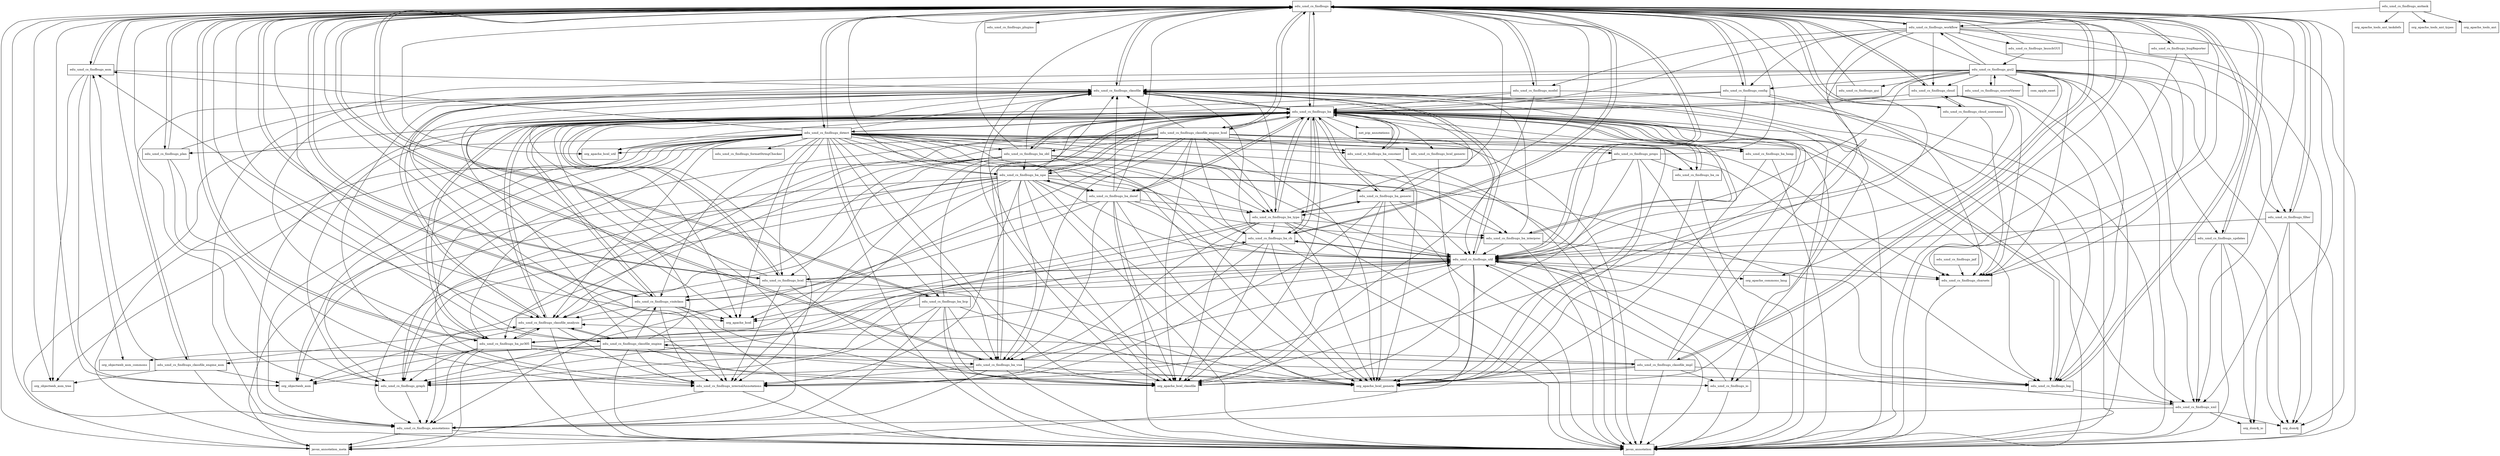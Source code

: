 digraph findbugs_package_dependencies {
  node [shape = box, fontsize=10.0];
  edu_umd_cs_findbugs -> edu_umd_cs_findbugs_annotations;
  edu_umd_cs_findbugs -> edu_umd_cs_findbugs_asm;
  edu_umd_cs_findbugs -> edu_umd_cs_findbugs_ba;
  edu_umd_cs_findbugs -> edu_umd_cs_findbugs_ba_bcp;
  edu_umd_cs_findbugs -> edu_umd_cs_findbugs_ba_ch;
  edu_umd_cs_findbugs -> edu_umd_cs_findbugs_ba_generic;
  edu_umd_cs_findbugs -> edu_umd_cs_findbugs_ba_jsr305;
  edu_umd_cs_findbugs -> edu_umd_cs_findbugs_ba_vna;
  edu_umd_cs_findbugs -> edu_umd_cs_findbugs_bcel;
  edu_umd_cs_findbugs -> edu_umd_cs_findbugs_bugReporter;
  edu_umd_cs_findbugs -> edu_umd_cs_findbugs_charsets;
  edu_umd_cs_findbugs -> edu_umd_cs_findbugs_classfile;
  edu_umd_cs_findbugs -> edu_umd_cs_findbugs_classfile_analysis;
  edu_umd_cs_findbugs -> edu_umd_cs_findbugs_classfile_engine;
  edu_umd_cs_findbugs -> edu_umd_cs_findbugs_classfile_engine_asm;
  edu_umd_cs_findbugs -> edu_umd_cs_findbugs_classfile_engine_bcel;
  edu_umd_cs_findbugs -> edu_umd_cs_findbugs_classfile_impl;
  edu_umd_cs_findbugs -> edu_umd_cs_findbugs_cloud;
  edu_umd_cs_findbugs -> edu_umd_cs_findbugs_cloud_username;
  edu_umd_cs_findbugs -> edu_umd_cs_findbugs_config;
  edu_umd_cs_findbugs -> edu_umd_cs_findbugs_detect;
  edu_umd_cs_findbugs -> edu_umd_cs_findbugs_filter;
  edu_umd_cs_findbugs -> edu_umd_cs_findbugs_graph;
  edu_umd_cs_findbugs -> edu_umd_cs_findbugs_internalAnnotations;
  edu_umd_cs_findbugs -> edu_umd_cs_findbugs_io;
  edu_umd_cs_findbugs -> edu_umd_cs_findbugs_log;
  edu_umd_cs_findbugs -> edu_umd_cs_findbugs_model;
  edu_umd_cs_findbugs -> edu_umd_cs_findbugs_plan;
  edu_umd_cs_findbugs -> edu_umd_cs_findbugs_plugins;
  edu_umd_cs_findbugs -> edu_umd_cs_findbugs_updates;
  edu_umd_cs_findbugs -> edu_umd_cs_findbugs_util;
  edu_umd_cs_findbugs -> edu_umd_cs_findbugs_visitclass;
  edu_umd_cs_findbugs -> edu_umd_cs_findbugs_workflow;
  edu_umd_cs_findbugs -> edu_umd_cs_findbugs_xml;
  edu_umd_cs_findbugs -> javax_annotation;
  edu_umd_cs_findbugs -> javax_annotation_meta;
  edu_umd_cs_findbugs -> org_apache_bcel;
  edu_umd_cs_findbugs -> org_apache_bcel_classfile;
  edu_umd_cs_findbugs -> org_apache_bcel_generic;
  edu_umd_cs_findbugs -> org_apache_bcel_util;
  edu_umd_cs_findbugs -> org_dom4j;
  edu_umd_cs_findbugs -> org_dom4j_io;
  edu_umd_cs_findbugs -> org_objectweb_asm;
  edu_umd_cs_findbugs -> org_objectweb_asm_tree;
  edu_umd_cs_findbugs_annotations -> javax_annotation;
  edu_umd_cs_findbugs_annotations -> javax_annotation_meta;
  edu_umd_cs_findbugs_anttask -> edu_umd_cs_findbugs_workflow;
  edu_umd_cs_findbugs_anttask -> org_apache_tools_ant;
  edu_umd_cs_findbugs_anttask -> org_apache_tools_ant_taskdefs;
  edu_umd_cs_findbugs_anttask -> org_apache_tools_ant_types;
  edu_umd_cs_findbugs_asm -> edu_umd_cs_findbugs;
  edu_umd_cs_findbugs_asm -> edu_umd_cs_findbugs_classfile;
  edu_umd_cs_findbugs_asm -> org_objectweb_asm;
  edu_umd_cs_findbugs_asm -> org_objectweb_asm_commons;
  edu_umd_cs_findbugs_asm -> org_objectweb_asm_tree;
  edu_umd_cs_findbugs_ba -> edu_umd_cs_findbugs;
  edu_umd_cs_findbugs_ba -> edu_umd_cs_findbugs_annotations;
  edu_umd_cs_findbugs_ba -> edu_umd_cs_findbugs_ba_ca;
  edu_umd_cs_findbugs_ba -> edu_umd_cs_findbugs_ba_ch;
  edu_umd_cs_findbugs_ba -> edu_umd_cs_findbugs_ba_constant;
  edu_umd_cs_findbugs_ba -> edu_umd_cs_findbugs_ba_deref;
  edu_umd_cs_findbugs_ba -> edu_umd_cs_findbugs_ba_generic;
  edu_umd_cs_findbugs_ba -> edu_umd_cs_findbugs_ba_heap;
  edu_umd_cs_findbugs_ba -> edu_umd_cs_findbugs_ba_interproc;
  edu_umd_cs_findbugs_ba -> edu_umd_cs_findbugs_ba_jsr305;
  edu_umd_cs_findbugs_ba -> edu_umd_cs_findbugs_ba_npe;
  edu_umd_cs_findbugs_ba -> edu_umd_cs_findbugs_ba_obl;
  edu_umd_cs_findbugs_ba -> edu_umd_cs_findbugs_ba_type;
  edu_umd_cs_findbugs_ba -> edu_umd_cs_findbugs_ba_vna;
  edu_umd_cs_findbugs_ba -> edu_umd_cs_findbugs_bcel;
  edu_umd_cs_findbugs_ba -> edu_umd_cs_findbugs_bcel_generic;
  edu_umd_cs_findbugs_ba -> edu_umd_cs_findbugs_classfile;
  edu_umd_cs_findbugs_ba -> edu_umd_cs_findbugs_classfile_analysis;
  edu_umd_cs_findbugs_ba -> edu_umd_cs_findbugs_classfile_engine_bcel;
  edu_umd_cs_findbugs_ba -> edu_umd_cs_findbugs_detect;
  edu_umd_cs_findbugs_ba -> edu_umd_cs_findbugs_graph;
  edu_umd_cs_findbugs_ba -> edu_umd_cs_findbugs_internalAnnotations;
  edu_umd_cs_findbugs_ba -> edu_umd_cs_findbugs_io;
  edu_umd_cs_findbugs_ba -> edu_umd_cs_findbugs_log;
  edu_umd_cs_findbugs_ba -> edu_umd_cs_findbugs_util;
  edu_umd_cs_findbugs_ba -> edu_umd_cs_findbugs_visitclass;
  edu_umd_cs_findbugs_ba -> edu_umd_cs_findbugs_xml;
  edu_umd_cs_findbugs_ba -> javax_annotation;
  edu_umd_cs_findbugs_ba -> javax_annotation_meta;
  edu_umd_cs_findbugs_ba -> net_jcip_annotations;
  edu_umd_cs_findbugs_ba -> org_apache_bcel;
  edu_umd_cs_findbugs_ba -> org_apache_bcel_classfile;
  edu_umd_cs_findbugs_ba -> org_apache_bcel_generic;
  edu_umd_cs_findbugs_ba -> org_apache_bcel_util;
  edu_umd_cs_findbugs_ba_bcp -> edu_umd_cs_findbugs;
  edu_umd_cs_findbugs_ba_bcp -> edu_umd_cs_findbugs_annotations;
  edu_umd_cs_findbugs_ba_bcp -> edu_umd_cs_findbugs_ba;
  edu_umd_cs_findbugs_ba_bcp -> edu_umd_cs_findbugs_ba_vna;
  edu_umd_cs_findbugs_ba_bcp -> edu_umd_cs_findbugs_graph;
  edu_umd_cs_findbugs_ba_bcp -> javax_annotation;
  edu_umd_cs_findbugs_ba_bcp -> org_apache_bcel;
  edu_umd_cs_findbugs_ba_bcp -> org_apache_bcel_classfile;
  edu_umd_cs_findbugs_ba_bcp -> org_apache_bcel_generic;
  edu_umd_cs_findbugs_ba_ca -> edu_umd_cs_findbugs_ba;
  edu_umd_cs_findbugs_ba_ca -> javax_annotation;
  edu_umd_cs_findbugs_ba_ca -> org_apache_bcel_generic;
  edu_umd_cs_findbugs_ba_ch -> edu_umd_cs_findbugs;
  edu_umd_cs_findbugs_ba_ch -> edu_umd_cs_findbugs_ba;
  edu_umd_cs_findbugs_ba_ch -> edu_umd_cs_findbugs_classfile;
  edu_umd_cs_findbugs_ba_ch -> edu_umd_cs_findbugs_graph;
  edu_umd_cs_findbugs_ba_ch -> edu_umd_cs_findbugs_internalAnnotations;
  edu_umd_cs_findbugs_ba_ch -> edu_umd_cs_findbugs_util;
  edu_umd_cs_findbugs_ba_ch -> javax_annotation;
  edu_umd_cs_findbugs_ba_ch -> org_apache_bcel_classfile;
  edu_umd_cs_findbugs_ba_ch -> org_apache_bcel_generic;
  edu_umd_cs_findbugs_ba_constant -> edu_umd_cs_findbugs_ba;
  edu_umd_cs_findbugs_ba_constant -> javax_annotation;
  edu_umd_cs_findbugs_ba_constant -> org_apache_bcel_generic;
  edu_umd_cs_findbugs_ba_deref -> edu_umd_cs_findbugs;
  edu_umd_cs_findbugs_ba_deref -> edu_umd_cs_findbugs_ba;
  edu_umd_cs_findbugs_ba_deref -> edu_umd_cs_findbugs_ba_interproc;
  edu_umd_cs_findbugs_ba_deref -> edu_umd_cs_findbugs_ba_npe;
  edu_umd_cs_findbugs_ba_deref -> edu_umd_cs_findbugs_ba_type;
  edu_umd_cs_findbugs_ba_deref -> edu_umd_cs_findbugs_ba_vna;
  edu_umd_cs_findbugs_ba_deref -> edu_umd_cs_findbugs_classfile;
  edu_umd_cs_findbugs_ba_deref -> edu_umd_cs_findbugs_graph;
  edu_umd_cs_findbugs_ba_deref -> edu_umd_cs_findbugs_util;
  edu_umd_cs_findbugs_ba_deref -> edu_umd_cs_findbugs_visitclass;
  edu_umd_cs_findbugs_ba_deref -> javax_annotation;
  edu_umd_cs_findbugs_ba_deref -> org_apache_bcel_classfile;
  edu_umd_cs_findbugs_ba_deref -> org_apache_bcel_generic;
  edu_umd_cs_findbugs_ba_generic -> edu_umd_cs_findbugs_ba;
  edu_umd_cs_findbugs_ba_generic -> edu_umd_cs_findbugs_ba_type;
  edu_umd_cs_findbugs_ba_generic -> edu_umd_cs_findbugs_classfile;
  edu_umd_cs_findbugs_ba_generic -> edu_umd_cs_findbugs_internalAnnotations;
  edu_umd_cs_findbugs_ba_generic -> edu_umd_cs_findbugs_util;
  edu_umd_cs_findbugs_ba_generic -> javax_annotation;
  edu_umd_cs_findbugs_ba_generic -> org_apache_bcel_classfile;
  edu_umd_cs_findbugs_ba_generic -> org_apache_bcel_generic;
  edu_umd_cs_findbugs_ba_heap -> edu_umd_cs_findbugs_ba;
  edu_umd_cs_findbugs_ba_heap -> javax_annotation;
  edu_umd_cs_findbugs_ba_heap -> org_apache_bcel_generic;
  edu_umd_cs_findbugs_ba_interproc -> edu_umd_cs_findbugs_ba;
  edu_umd_cs_findbugs_ba_interproc -> edu_umd_cs_findbugs_charsets;
  edu_umd_cs_findbugs_ba_interproc -> edu_umd_cs_findbugs_classfile;
  edu_umd_cs_findbugs_ba_interproc -> edu_umd_cs_findbugs_util;
  edu_umd_cs_findbugs_ba_interproc -> javax_annotation;
  edu_umd_cs_findbugs_ba_jsr305 -> edu_umd_cs_findbugs;
  edu_umd_cs_findbugs_ba_jsr305 -> edu_umd_cs_findbugs_annotations;
  edu_umd_cs_findbugs_ba_jsr305 -> edu_umd_cs_findbugs_ba;
  edu_umd_cs_findbugs_ba_jsr305 -> edu_umd_cs_findbugs_ba_ch;
  edu_umd_cs_findbugs_ba_jsr305 -> edu_umd_cs_findbugs_ba_vna;
  edu_umd_cs_findbugs_ba_jsr305 -> edu_umd_cs_findbugs_classfile;
  edu_umd_cs_findbugs_ba_jsr305 -> edu_umd_cs_findbugs_classfile_analysis;
  edu_umd_cs_findbugs_ba_jsr305 -> edu_umd_cs_findbugs_graph;
  edu_umd_cs_findbugs_ba_jsr305 -> edu_umd_cs_findbugs_log;
  edu_umd_cs_findbugs_ba_jsr305 -> edu_umd_cs_findbugs_util;
  edu_umd_cs_findbugs_ba_jsr305 -> javax_annotation;
  edu_umd_cs_findbugs_ba_jsr305 -> javax_annotation_meta;
  edu_umd_cs_findbugs_ba_jsr305 -> org_apache_bcel_generic;
  edu_umd_cs_findbugs_ba_jsr305 -> org_objectweb_asm;
  edu_umd_cs_findbugs_ba_npe -> edu_umd_cs_findbugs;
  edu_umd_cs_findbugs_ba_npe -> edu_umd_cs_findbugs_annotations;
  edu_umd_cs_findbugs_ba_npe -> edu_umd_cs_findbugs_ba;
  edu_umd_cs_findbugs_ba_npe -> edu_umd_cs_findbugs_ba_deref;
  edu_umd_cs_findbugs_ba_npe -> edu_umd_cs_findbugs_ba_interproc;
  edu_umd_cs_findbugs_ba_npe -> edu_umd_cs_findbugs_ba_jsr305;
  edu_umd_cs_findbugs_ba_npe -> edu_umd_cs_findbugs_ba_type;
  edu_umd_cs_findbugs_ba_npe -> edu_umd_cs_findbugs_ba_vna;
  edu_umd_cs_findbugs_ba_npe -> edu_umd_cs_findbugs_classfile;
  edu_umd_cs_findbugs_ba_npe -> edu_umd_cs_findbugs_classfile_analysis;
  edu_umd_cs_findbugs_ba_npe -> edu_umd_cs_findbugs_graph;
  edu_umd_cs_findbugs_ba_npe -> edu_umd_cs_findbugs_internalAnnotations;
  edu_umd_cs_findbugs_ba_npe -> edu_umd_cs_findbugs_log;
  edu_umd_cs_findbugs_ba_npe -> edu_umd_cs_findbugs_util;
  edu_umd_cs_findbugs_ba_npe -> javax_annotation;
  edu_umd_cs_findbugs_ba_npe -> javax_annotation_meta;
  edu_umd_cs_findbugs_ba_npe -> org_apache_bcel_classfile;
  edu_umd_cs_findbugs_ba_npe -> org_apache_bcel_generic;
  edu_umd_cs_findbugs_ba_npe -> org_objectweb_asm;
  edu_umd_cs_findbugs_ba_obl -> edu_umd_cs_findbugs;
  edu_umd_cs_findbugs_ba_obl -> edu_umd_cs_findbugs_annotations;
  edu_umd_cs_findbugs_ba_obl -> edu_umd_cs_findbugs_ba;
  edu_umd_cs_findbugs_ba_obl -> edu_umd_cs_findbugs_ba_npe;
  edu_umd_cs_findbugs_ba_obl -> edu_umd_cs_findbugs_ba_type;
  edu_umd_cs_findbugs_ba_obl -> edu_umd_cs_findbugs_bcel;
  edu_umd_cs_findbugs_ba_obl -> edu_umd_cs_findbugs_classfile;
  edu_umd_cs_findbugs_ba_obl -> edu_umd_cs_findbugs_classfile_analysis;
  edu_umd_cs_findbugs_ba_obl -> edu_umd_cs_findbugs_graph;
  edu_umd_cs_findbugs_ba_obl -> edu_umd_cs_findbugs_internalAnnotations;
  edu_umd_cs_findbugs_ba_obl -> edu_umd_cs_findbugs_util;
  edu_umd_cs_findbugs_ba_obl -> javax_annotation;
  edu_umd_cs_findbugs_ba_obl -> org_apache_bcel_generic;
  edu_umd_cs_findbugs_ba_type -> edu_umd_cs_findbugs;
  edu_umd_cs_findbugs_ba_type -> edu_umd_cs_findbugs_ba;
  edu_umd_cs_findbugs_ba_type -> edu_umd_cs_findbugs_ba_ch;
  edu_umd_cs_findbugs_ba_type -> edu_umd_cs_findbugs_ba_generic;
  edu_umd_cs_findbugs_ba_type -> edu_umd_cs_findbugs_ba_interproc;
  edu_umd_cs_findbugs_ba_type -> edu_umd_cs_findbugs_ba_vna;
  edu_umd_cs_findbugs_ba_type -> edu_umd_cs_findbugs_classfile;
  edu_umd_cs_findbugs_ba_type -> edu_umd_cs_findbugs_graph;
  edu_umd_cs_findbugs_ba_type -> edu_umd_cs_findbugs_util;
  edu_umd_cs_findbugs_ba_type -> javax_annotation;
  edu_umd_cs_findbugs_ba_type -> org_apache_bcel;
  edu_umd_cs_findbugs_ba_type -> org_apache_bcel_classfile;
  edu_umd_cs_findbugs_ba_type -> org_apache_bcel_generic;
  edu_umd_cs_findbugs_ba_vna -> edu_umd_cs_findbugs;
  edu_umd_cs_findbugs_ba_vna -> edu_umd_cs_findbugs_annotations;
  edu_umd_cs_findbugs_ba_vna -> edu_umd_cs_findbugs_ba;
  edu_umd_cs_findbugs_ba_vna -> edu_umd_cs_findbugs_graph;
  edu_umd_cs_findbugs_ba_vna -> edu_umd_cs_findbugs_internalAnnotations;
  edu_umd_cs_findbugs_ba_vna -> edu_umd_cs_findbugs_util;
  edu_umd_cs_findbugs_ba_vna -> javax_annotation;
  edu_umd_cs_findbugs_ba_vna -> org_apache_bcel_classfile;
  edu_umd_cs_findbugs_ba_vna -> org_apache_bcel_generic;
  edu_umd_cs_findbugs_bcel -> edu_umd_cs_findbugs;
  edu_umd_cs_findbugs_bcel -> edu_umd_cs_findbugs_ba;
  edu_umd_cs_findbugs_bcel -> edu_umd_cs_findbugs_classfile;
  edu_umd_cs_findbugs_bcel -> edu_umd_cs_findbugs_internalAnnotations;
  edu_umd_cs_findbugs_bcel -> edu_umd_cs_findbugs_util;
  edu_umd_cs_findbugs_bcel -> edu_umd_cs_findbugs_visitclass;
  edu_umd_cs_findbugs_bcel -> org_apache_bcel_classfile;
  edu_umd_cs_findbugs_bcel -> org_apache_bcel_generic;
  edu_umd_cs_findbugs_bcel_generic -> org_apache_bcel_generic;
  edu_umd_cs_findbugs_bugReporter -> edu_umd_cs_findbugs;
  edu_umd_cs_findbugs_bugReporter -> edu_umd_cs_findbugs_charsets;
  edu_umd_cs_findbugs_bugReporter -> javax_annotation;
  edu_umd_cs_findbugs_charsets -> javax_annotation;
  edu_umd_cs_findbugs_classfile -> edu_umd_cs_findbugs;
  edu_umd_cs_findbugs_classfile -> edu_umd_cs_findbugs_ba;
  edu_umd_cs_findbugs_classfile -> edu_umd_cs_findbugs_classfile_analysis;
  edu_umd_cs_findbugs_classfile -> edu_umd_cs_findbugs_internalAnnotations;
  edu_umd_cs_findbugs_classfile -> edu_umd_cs_findbugs_log;
  edu_umd_cs_findbugs_classfile -> edu_umd_cs_findbugs_util;
  edu_umd_cs_findbugs_classfile -> javax_annotation;
  edu_umd_cs_findbugs_classfile -> org_apache_bcel_classfile;
  edu_umd_cs_findbugs_classfile -> org_apache_bcel_generic;
  edu_umd_cs_findbugs_classfile_analysis -> edu_umd_cs_findbugs_ba;
  edu_umd_cs_findbugs_classfile_analysis -> edu_umd_cs_findbugs_ba_jsr305;
  edu_umd_cs_findbugs_classfile_analysis -> edu_umd_cs_findbugs_classfile;
  edu_umd_cs_findbugs_classfile_analysis -> edu_umd_cs_findbugs_classfile_engine;
  edu_umd_cs_findbugs_classfile_analysis -> edu_umd_cs_findbugs_internalAnnotations;
  edu_umd_cs_findbugs_classfile_analysis -> edu_umd_cs_findbugs_util;
  edu_umd_cs_findbugs_classfile_analysis -> javax_annotation;
  edu_umd_cs_findbugs_classfile_analysis -> org_objectweb_asm;
  edu_umd_cs_findbugs_classfile_engine -> edu_umd_cs_findbugs_asm;
  edu_umd_cs_findbugs_classfile_engine -> edu_umd_cs_findbugs_ba;
  edu_umd_cs_findbugs_classfile_engine -> edu_umd_cs_findbugs_classfile;
  edu_umd_cs_findbugs_classfile_engine -> edu_umd_cs_findbugs_classfile_analysis;
  edu_umd_cs_findbugs_classfile_engine -> edu_umd_cs_findbugs_classfile_engine_asm;
  edu_umd_cs_findbugs_classfile_engine -> edu_umd_cs_findbugs_classfile_impl;
  edu_umd_cs_findbugs_classfile_engine -> edu_umd_cs_findbugs_internalAnnotations;
  edu_umd_cs_findbugs_classfile_engine -> edu_umd_cs_findbugs_io;
  edu_umd_cs_findbugs_classfile_engine -> edu_umd_cs_findbugs_util;
  edu_umd_cs_findbugs_classfile_engine -> edu_umd_cs_findbugs_visitclass;
  edu_umd_cs_findbugs_classfile_engine -> javax_annotation;
  edu_umd_cs_findbugs_classfile_engine -> org_apache_bcel_classfile;
  edu_umd_cs_findbugs_classfile_engine -> org_objectweb_asm;
  edu_umd_cs_findbugs_classfile_engine -> org_objectweb_asm_commons;
  edu_umd_cs_findbugs_classfile_engine_asm -> edu_umd_cs_findbugs_asm;
  edu_umd_cs_findbugs_classfile_engine_asm -> edu_umd_cs_findbugs_classfile;
  edu_umd_cs_findbugs_classfile_engine_asm -> edu_umd_cs_findbugs_classfile_analysis;
  edu_umd_cs_findbugs_classfile_engine_asm -> javax_annotation;
  edu_umd_cs_findbugs_classfile_engine_asm -> org_objectweb_asm;
  edu_umd_cs_findbugs_classfile_engine_asm -> org_objectweb_asm_tree;
  edu_umd_cs_findbugs_classfile_engine_bcel -> edu_umd_cs_findbugs;
  edu_umd_cs_findbugs_classfile_engine_bcel -> edu_umd_cs_findbugs_ba;
  edu_umd_cs_findbugs_classfile_engine_bcel -> edu_umd_cs_findbugs_ba_ca;
  edu_umd_cs_findbugs_classfile_engine_bcel -> edu_umd_cs_findbugs_ba_ch;
  edu_umd_cs_findbugs_classfile_engine_bcel -> edu_umd_cs_findbugs_ba_constant;
  edu_umd_cs_findbugs_classfile_engine_bcel -> edu_umd_cs_findbugs_ba_deref;
  edu_umd_cs_findbugs_classfile_engine_bcel -> edu_umd_cs_findbugs_ba_heap;
  edu_umd_cs_findbugs_classfile_engine_bcel -> edu_umd_cs_findbugs_ba_jsr305;
  edu_umd_cs_findbugs_classfile_engine_bcel -> edu_umd_cs_findbugs_ba_npe;
  edu_umd_cs_findbugs_classfile_engine_bcel -> edu_umd_cs_findbugs_ba_obl;
  edu_umd_cs_findbugs_classfile_engine_bcel -> edu_umd_cs_findbugs_ba_type;
  edu_umd_cs_findbugs_classfile_engine_bcel -> edu_umd_cs_findbugs_ba_vna;
  edu_umd_cs_findbugs_classfile_engine_bcel -> edu_umd_cs_findbugs_classfile;
  edu_umd_cs_findbugs_classfile_engine_bcel -> edu_umd_cs_findbugs_classfile_analysis;
  edu_umd_cs_findbugs_classfile_engine_bcel -> edu_umd_cs_findbugs_graph;
  edu_umd_cs_findbugs_classfile_engine_bcel -> edu_umd_cs_findbugs_log;
  edu_umd_cs_findbugs_classfile_engine_bcel -> javax_annotation;
  edu_umd_cs_findbugs_classfile_engine_bcel -> org_apache_bcel;
  edu_umd_cs_findbugs_classfile_engine_bcel -> org_apache_bcel_classfile;
  edu_umd_cs_findbugs_classfile_engine_bcel -> org_apache_bcel_generic;
  edu_umd_cs_findbugs_classfile_engine_bcel -> org_apache_bcel_util;
  edu_umd_cs_findbugs_classfile_impl -> edu_umd_cs_findbugs;
  edu_umd_cs_findbugs_classfile_impl -> edu_umd_cs_findbugs_ba;
  edu_umd_cs_findbugs_classfile_impl -> edu_umd_cs_findbugs_classfile;
  edu_umd_cs_findbugs_classfile_impl -> edu_umd_cs_findbugs_classfile_analysis;
  edu_umd_cs_findbugs_classfile_impl -> edu_umd_cs_findbugs_classfile_engine;
  edu_umd_cs_findbugs_classfile_impl -> edu_umd_cs_findbugs_io;
  edu_umd_cs_findbugs_classfile_impl -> edu_umd_cs_findbugs_log;
  edu_umd_cs_findbugs_classfile_impl -> edu_umd_cs_findbugs_util;
  edu_umd_cs_findbugs_classfile_impl -> javax_annotation;
  edu_umd_cs_findbugs_classfile_impl -> org_apache_bcel_classfile;
  edu_umd_cs_findbugs_classfile_impl -> org_apache_bcel_generic;
  edu_umd_cs_findbugs_cloud -> edu_umd_cs_findbugs;
  edu_umd_cs_findbugs_cloud -> edu_umd_cs_findbugs_ba;
  edu_umd_cs_findbugs_cloud -> edu_umd_cs_findbugs_charsets;
  edu_umd_cs_findbugs_cloud -> edu_umd_cs_findbugs_cloud_username;
  edu_umd_cs_findbugs_cloud -> edu_umd_cs_findbugs_util;
  edu_umd_cs_findbugs_cloud -> javax_annotation;
  edu_umd_cs_findbugs_cloud_username -> edu_umd_cs_findbugs;
  edu_umd_cs_findbugs_cloud_username -> edu_umd_cs_findbugs_charsets;
  edu_umd_cs_findbugs_cloud_username -> edu_umd_cs_findbugs_cloud;
  edu_umd_cs_findbugs_cloud_username -> edu_umd_cs_findbugs_util;
  edu_umd_cs_findbugs_config -> edu_umd_cs_findbugs;
  edu_umd_cs_findbugs_config -> edu_umd_cs_findbugs_annotations;
  edu_umd_cs_findbugs_config -> edu_umd_cs_findbugs_ba;
  edu_umd_cs_findbugs_config -> edu_umd_cs_findbugs_charsets;
  edu_umd_cs_findbugs_config -> edu_umd_cs_findbugs_util;
  edu_umd_cs_findbugs_config -> javax_annotation;
  edu_umd_cs_findbugs_detect -> edu_umd_cs_findbugs;
  edu_umd_cs_findbugs_detect -> edu_umd_cs_findbugs_annotations;
  edu_umd_cs_findbugs_detect -> edu_umd_cs_findbugs_asm;
  edu_umd_cs_findbugs_detect -> edu_umd_cs_findbugs_ba;
  edu_umd_cs_findbugs_detect -> edu_umd_cs_findbugs_ba_bcp;
  edu_umd_cs_findbugs_detect -> edu_umd_cs_findbugs_ba_ch;
  edu_umd_cs_findbugs_detect -> edu_umd_cs_findbugs_ba_constant;
  edu_umd_cs_findbugs_detect -> edu_umd_cs_findbugs_ba_deref;
  edu_umd_cs_findbugs_detect -> edu_umd_cs_findbugs_ba_generic;
  edu_umd_cs_findbugs_detect -> edu_umd_cs_findbugs_ba_interproc;
  edu_umd_cs_findbugs_detect -> edu_umd_cs_findbugs_ba_jsr305;
  edu_umd_cs_findbugs_detect -> edu_umd_cs_findbugs_ba_npe;
  edu_umd_cs_findbugs_detect -> edu_umd_cs_findbugs_ba_obl;
  edu_umd_cs_findbugs_detect -> edu_umd_cs_findbugs_ba_type;
  edu_umd_cs_findbugs_detect -> edu_umd_cs_findbugs_ba_vna;
  edu_umd_cs_findbugs_detect -> edu_umd_cs_findbugs_bcel;
  edu_umd_cs_findbugs_detect -> edu_umd_cs_findbugs_bcel_generic;
  edu_umd_cs_findbugs_detect -> edu_umd_cs_findbugs_charsets;
  edu_umd_cs_findbugs_detect -> edu_umd_cs_findbugs_classfile;
  edu_umd_cs_findbugs_detect -> edu_umd_cs_findbugs_classfile_analysis;
  edu_umd_cs_findbugs_detect -> edu_umd_cs_findbugs_formatStringChecker;
  edu_umd_cs_findbugs_detect -> edu_umd_cs_findbugs_graph;
  edu_umd_cs_findbugs_detect -> edu_umd_cs_findbugs_internalAnnotations;
  edu_umd_cs_findbugs_detect -> edu_umd_cs_findbugs_log;
  edu_umd_cs_findbugs_detect -> edu_umd_cs_findbugs_plan;
  edu_umd_cs_findbugs_detect -> edu_umd_cs_findbugs_props;
  edu_umd_cs_findbugs_detect -> edu_umd_cs_findbugs_util;
  edu_umd_cs_findbugs_detect -> edu_umd_cs_findbugs_visitclass;
  edu_umd_cs_findbugs_detect -> javax_annotation;
  edu_umd_cs_findbugs_detect -> javax_annotation_meta;
  edu_umd_cs_findbugs_detect -> org_apache_bcel;
  edu_umd_cs_findbugs_detect -> org_apache_bcel_classfile;
  edu_umd_cs_findbugs_detect -> org_apache_bcel_generic;
  edu_umd_cs_findbugs_detect -> org_apache_bcel_util;
  edu_umd_cs_findbugs_detect -> org_objectweb_asm;
  edu_umd_cs_findbugs_detect -> org_objectweb_asm_tree;
  edu_umd_cs_findbugs_filter -> edu_umd_cs_findbugs;
  edu_umd_cs_findbugs_filter -> edu_umd_cs_findbugs_util;
  edu_umd_cs_findbugs_filter -> edu_umd_cs_findbugs_xml;
  edu_umd_cs_findbugs_filter -> javax_annotation;
  edu_umd_cs_findbugs_filter -> org_dom4j;
  edu_umd_cs_findbugs_graph -> edu_umd_cs_findbugs_annotations;
  edu_umd_cs_findbugs_gui -> edu_umd_cs_findbugs;
  edu_umd_cs_findbugs_gui2 -> com_apple_eawt;
  edu_umd_cs_findbugs_gui2 -> edu_umd_cs_findbugs;
  edu_umd_cs_findbugs_gui2 -> edu_umd_cs_findbugs_annotations;
  edu_umd_cs_findbugs_gui2 -> edu_umd_cs_findbugs_ba;
  edu_umd_cs_findbugs_gui2 -> edu_umd_cs_findbugs_charsets;
  edu_umd_cs_findbugs_gui2 -> edu_umd_cs_findbugs_classfile;
  edu_umd_cs_findbugs_gui2 -> edu_umd_cs_findbugs_cloud;
  edu_umd_cs_findbugs_gui2 -> edu_umd_cs_findbugs_config;
  edu_umd_cs_findbugs_gui2 -> edu_umd_cs_findbugs_filter;
  edu_umd_cs_findbugs_gui2 -> edu_umd_cs_findbugs_gui;
  edu_umd_cs_findbugs_gui2 -> edu_umd_cs_findbugs_internalAnnotations;
  edu_umd_cs_findbugs_gui2 -> edu_umd_cs_findbugs_log;
  edu_umd_cs_findbugs_gui2 -> edu_umd_cs_findbugs_sourceViewer;
  edu_umd_cs_findbugs_gui2 -> edu_umd_cs_findbugs_updates;
  edu_umd_cs_findbugs_gui2 -> edu_umd_cs_findbugs_util;
  edu_umd_cs_findbugs_gui2 -> edu_umd_cs_findbugs_workflow;
  edu_umd_cs_findbugs_gui2 -> edu_umd_cs_findbugs_xml;
  edu_umd_cs_findbugs_gui2 -> javax_annotation;
  edu_umd_cs_findbugs_gui2 -> org_apache_commons_lang;
  edu_umd_cs_findbugs_gui2 -> org_dom4j;
  edu_umd_cs_findbugs_internalAnnotations -> javax_annotation;
  edu_umd_cs_findbugs_internalAnnotations -> javax_annotation_meta;
  edu_umd_cs_findbugs_io -> edu_umd_cs_findbugs_util;
  edu_umd_cs_findbugs_io -> javax_annotation;
  edu_umd_cs_findbugs_jaif -> edu_umd_cs_findbugs_charsets;
  edu_umd_cs_findbugs_launchGUI -> edu_umd_cs_findbugs;
  edu_umd_cs_findbugs_launchGUI -> edu_umd_cs_findbugs_gui2;
  edu_umd_cs_findbugs_log -> edu_umd_cs_findbugs;
  edu_umd_cs_findbugs_log -> edu_umd_cs_findbugs_ba;
  edu_umd_cs_findbugs_log -> edu_umd_cs_findbugs_xml;
  edu_umd_cs_findbugs_model -> edu_umd_cs_findbugs;
  edu_umd_cs_findbugs_model -> edu_umd_cs_findbugs_ba;
  edu_umd_cs_findbugs_model -> edu_umd_cs_findbugs_xml;
  edu_umd_cs_findbugs_model -> org_apache_bcel;
  edu_umd_cs_findbugs_model -> org_apache_bcel_classfile;
  edu_umd_cs_findbugs_plan -> edu_umd_cs_findbugs;
  edu_umd_cs_findbugs_plan -> edu_umd_cs_findbugs_classfile;
  edu_umd_cs_findbugs_plan -> edu_umd_cs_findbugs_graph;
  edu_umd_cs_findbugs_plan -> edu_umd_cs_findbugs_internalAnnotations;
  edu_umd_cs_findbugs_props -> edu_umd_cs_findbugs;
  edu_umd_cs_findbugs_props -> edu_umd_cs_findbugs_ba;
  edu_umd_cs_findbugs_props -> edu_umd_cs_findbugs_ba_ca;
  edu_umd_cs_findbugs_props -> edu_umd_cs_findbugs_ba_type;
  edu_umd_cs_findbugs_props -> javax_annotation;
  edu_umd_cs_findbugs_props -> org_apache_bcel_classfile;
  edu_umd_cs_findbugs_props -> org_apache_bcel_generic;
  edu_umd_cs_findbugs_sourceViewer -> edu_umd_cs_findbugs_ba;
  edu_umd_cs_findbugs_sourceViewer -> edu_umd_cs_findbugs_gui2;
  edu_umd_cs_findbugs_sourceViewer -> javax_annotation;
  edu_umd_cs_findbugs_updates -> edu_umd_cs_findbugs;
  edu_umd_cs_findbugs_updates -> edu_umd_cs_findbugs_util;
  edu_umd_cs_findbugs_updates -> edu_umd_cs_findbugs_xml;
  edu_umd_cs_findbugs_updates -> javax_annotation;
  edu_umd_cs_findbugs_updates -> org_dom4j;
  edu_umd_cs_findbugs_updates -> org_dom4j_io;
  edu_umd_cs_findbugs_util -> edu_umd_cs_findbugs;
  edu_umd_cs_findbugs_util -> edu_umd_cs_findbugs_ba_ch;
  edu_umd_cs_findbugs_util -> edu_umd_cs_findbugs_bcel;
  edu_umd_cs_findbugs_util -> edu_umd_cs_findbugs_charsets;
  edu_umd_cs_findbugs_util -> edu_umd_cs_findbugs_classfile;
  edu_umd_cs_findbugs_util -> edu_umd_cs_findbugs_internalAnnotations;
  edu_umd_cs_findbugs_util -> edu_umd_cs_findbugs_log;
  edu_umd_cs_findbugs_util -> javax_annotation;
  edu_umd_cs_findbugs_util -> javax_annotation_meta;
  edu_umd_cs_findbugs_util -> org_apache_bcel_generic;
  edu_umd_cs_findbugs_util -> org_apache_commons_lang;
  edu_umd_cs_findbugs_visitclass -> edu_umd_cs_findbugs;
  edu_umd_cs_findbugs_visitclass -> edu_umd_cs_findbugs_annotations;
  edu_umd_cs_findbugs_visitclass -> edu_umd_cs_findbugs_ba;
  edu_umd_cs_findbugs_visitclass -> edu_umd_cs_findbugs_classfile;
  edu_umd_cs_findbugs_visitclass -> edu_umd_cs_findbugs_classfile_analysis;
  edu_umd_cs_findbugs_visitclass -> edu_umd_cs_findbugs_internalAnnotations;
  edu_umd_cs_findbugs_visitclass -> edu_umd_cs_findbugs_util;
  edu_umd_cs_findbugs_visitclass -> javax_annotation;
  edu_umd_cs_findbugs_visitclass -> org_apache_bcel;
  edu_umd_cs_findbugs_visitclass -> org_apache_bcel_classfile;
  edu_umd_cs_findbugs_workflow -> edu_umd_cs_findbugs;
  edu_umd_cs_findbugs_workflow -> edu_umd_cs_findbugs_ba;
  edu_umd_cs_findbugs_workflow -> edu_umd_cs_findbugs_charsets;
  edu_umd_cs_findbugs_workflow -> edu_umd_cs_findbugs_cloud;
  edu_umd_cs_findbugs_workflow -> edu_umd_cs_findbugs_config;
  edu_umd_cs_findbugs_workflow -> edu_umd_cs_findbugs_filter;
  edu_umd_cs_findbugs_workflow -> edu_umd_cs_findbugs_launchGUI;
  edu_umd_cs_findbugs_workflow -> edu_umd_cs_findbugs_model;
  edu_umd_cs_findbugs_workflow -> edu_umd_cs_findbugs_util;
  edu_umd_cs_findbugs_workflow -> javax_annotation;
  edu_umd_cs_findbugs_workflow -> org_apache_bcel_classfile;
  edu_umd_cs_findbugs_workflow -> org_dom4j;
  edu_umd_cs_findbugs_xml -> edu_umd_cs_findbugs_annotations;
  edu_umd_cs_findbugs_xml -> edu_umd_cs_findbugs_util;
  edu_umd_cs_findbugs_xml -> javax_annotation;
  edu_umd_cs_findbugs_xml -> org_dom4j;
  edu_umd_cs_findbugs_xml -> org_dom4j_io;
}
